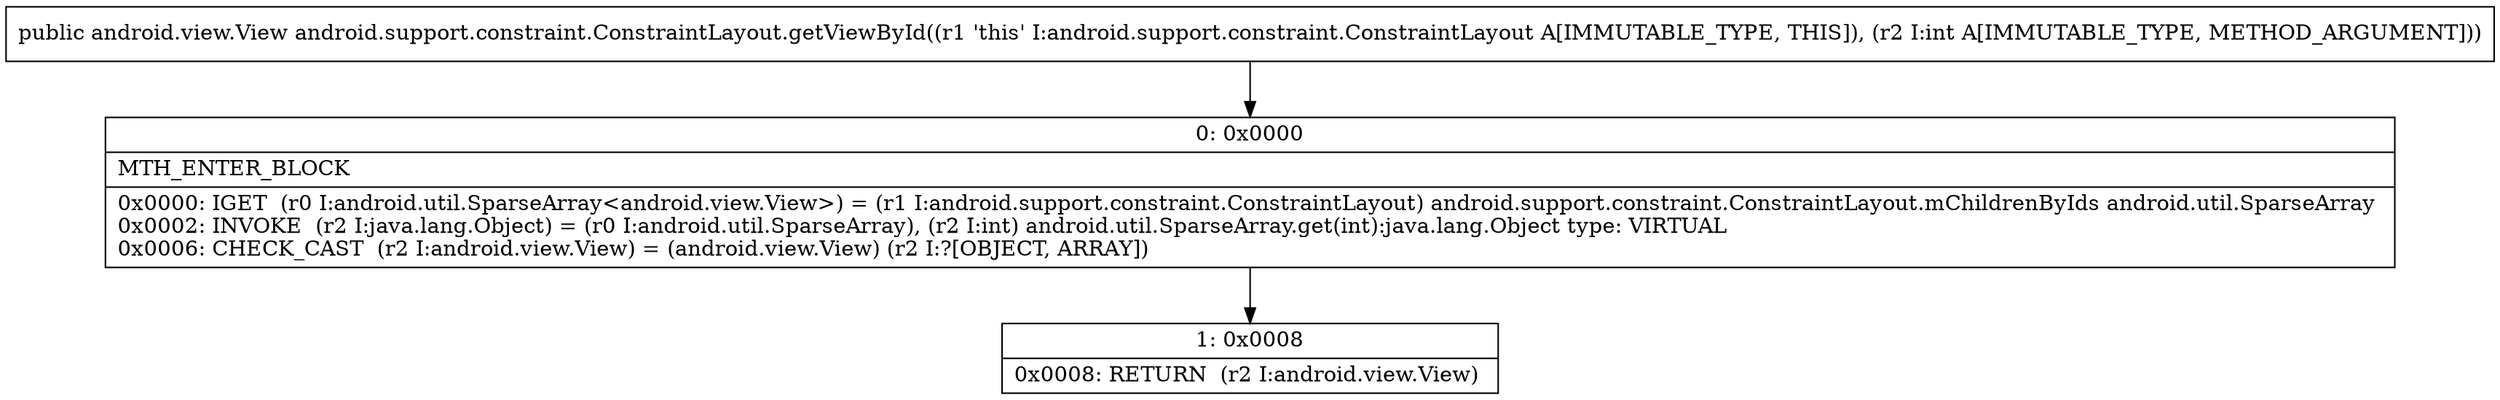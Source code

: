 digraph "CFG forandroid.support.constraint.ConstraintLayout.getViewById(I)Landroid\/view\/View;" {
Node_0 [shape=record,label="{0\:\ 0x0000|MTH_ENTER_BLOCK\l|0x0000: IGET  (r0 I:android.util.SparseArray\<android.view.View\>) = (r1 I:android.support.constraint.ConstraintLayout) android.support.constraint.ConstraintLayout.mChildrenByIds android.util.SparseArray \l0x0002: INVOKE  (r2 I:java.lang.Object) = (r0 I:android.util.SparseArray), (r2 I:int) android.util.SparseArray.get(int):java.lang.Object type: VIRTUAL \l0x0006: CHECK_CAST  (r2 I:android.view.View) = (android.view.View) (r2 I:?[OBJECT, ARRAY]) \l}"];
Node_1 [shape=record,label="{1\:\ 0x0008|0x0008: RETURN  (r2 I:android.view.View) \l}"];
MethodNode[shape=record,label="{public android.view.View android.support.constraint.ConstraintLayout.getViewById((r1 'this' I:android.support.constraint.ConstraintLayout A[IMMUTABLE_TYPE, THIS]), (r2 I:int A[IMMUTABLE_TYPE, METHOD_ARGUMENT])) }"];
MethodNode -> Node_0;
Node_0 -> Node_1;
}

